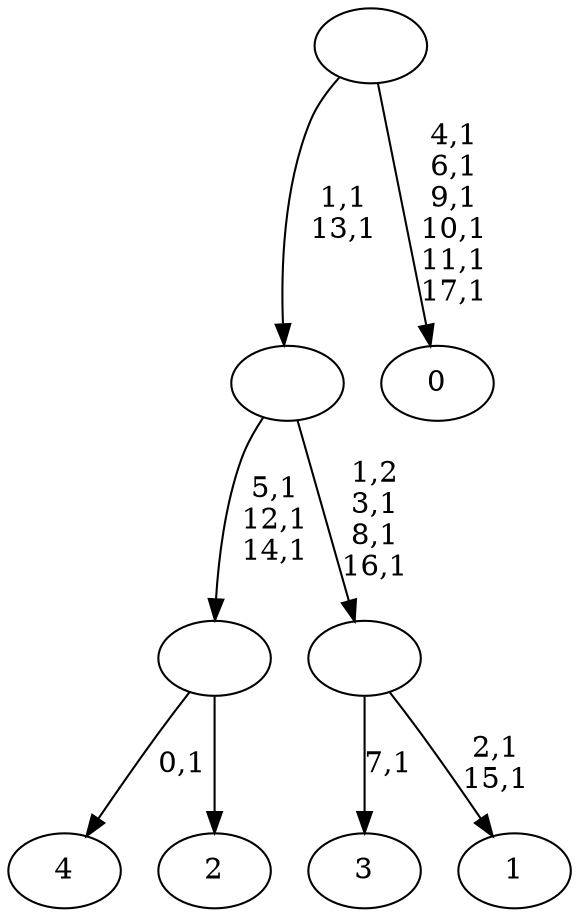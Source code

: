 digraph T {
	23 [label="4"]
	21 [label="3"]
	19 [label="2"]
	18 [label=""]
	15 [label="1"]
	12 [label=""]
	9 [label=""]
	7 [label="0"]
	0 [label=""]
	18 -> 23 [label="0,1"]
	18 -> 19 [label=""]
	12 -> 15 [label="2,1\n15,1"]
	12 -> 21 [label="7,1"]
	9 -> 12 [label="1,2\n3,1\n8,1\n16,1"]
	9 -> 18 [label="5,1\n12,1\n14,1"]
	0 -> 7 [label="4,1\n6,1\n9,1\n10,1\n11,1\n17,1"]
	0 -> 9 [label="1,1\n13,1"]
}
